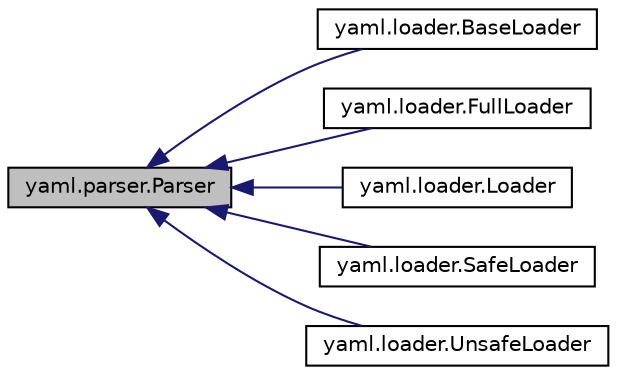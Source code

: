 digraph "yaml.parser.Parser"
{
 // LATEX_PDF_SIZE
  edge [fontname="Helvetica",fontsize="10",labelfontname="Helvetica",labelfontsize="10"];
  node [fontname="Helvetica",fontsize="10",shape=record];
  rankdir="LR";
  Node1 [label="yaml.parser.Parser",height=0.2,width=0.4,color="black", fillcolor="grey75", style="filled", fontcolor="black",tooltip=" "];
  Node1 -> Node2 [dir="back",color="midnightblue",fontsize="10",style="solid",fontname="Helvetica"];
  Node2 [label="yaml.loader.BaseLoader",height=0.2,width=0.4,color="black", fillcolor="white", style="filled",URL="$classyaml_1_1loader_1_1BaseLoader.html",tooltip=" "];
  Node1 -> Node3 [dir="back",color="midnightblue",fontsize="10",style="solid",fontname="Helvetica"];
  Node3 [label="yaml.loader.FullLoader",height=0.2,width=0.4,color="black", fillcolor="white", style="filled",URL="$classyaml_1_1loader_1_1FullLoader.html",tooltip=" "];
  Node1 -> Node4 [dir="back",color="midnightblue",fontsize="10",style="solid",fontname="Helvetica"];
  Node4 [label="yaml.loader.Loader",height=0.2,width=0.4,color="black", fillcolor="white", style="filled",URL="$classyaml_1_1loader_1_1Loader.html",tooltip=" "];
  Node1 -> Node5 [dir="back",color="midnightblue",fontsize="10",style="solid",fontname="Helvetica"];
  Node5 [label="yaml.loader.SafeLoader",height=0.2,width=0.4,color="black", fillcolor="white", style="filled",URL="$classyaml_1_1loader_1_1SafeLoader.html",tooltip=" "];
  Node1 -> Node6 [dir="back",color="midnightblue",fontsize="10",style="solid",fontname="Helvetica"];
  Node6 [label="yaml.loader.UnsafeLoader",height=0.2,width=0.4,color="black", fillcolor="white", style="filled",URL="$classyaml_1_1loader_1_1UnsafeLoader.html",tooltip=" "];
}
